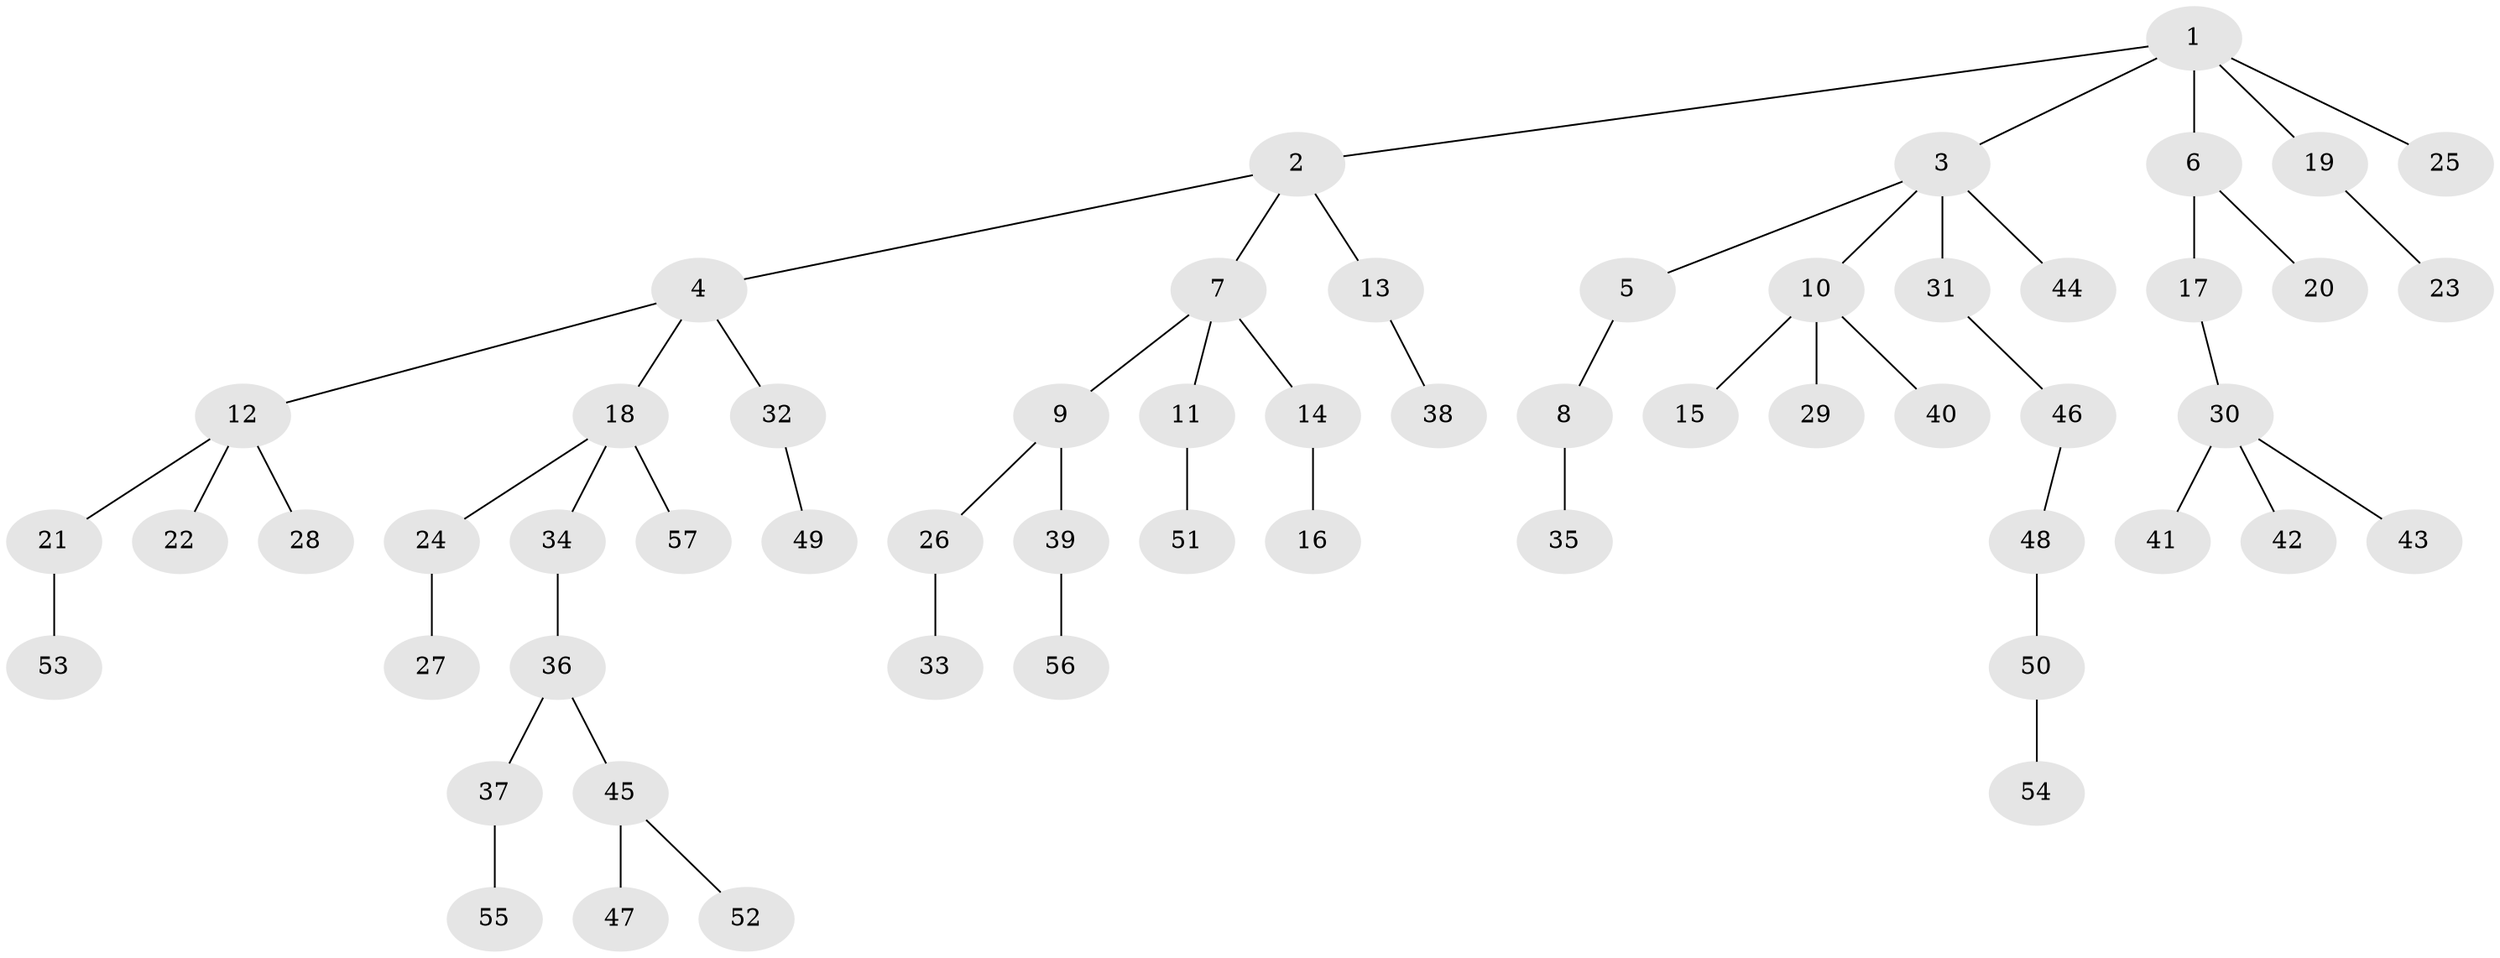 // Generated by graph-tools (version 1.1) at 2025/52/03/09/25 04:52:58]
// undirected, 57 vertices, 56 edges
graph export_dot {
graph [start="1"]
  node [color=gray90,style=filled];
  1;
  2;
  3;
  4;
  5;
  6;
  7;
  8;
  9;
  10;
  11;
  12;
  13;
  14;
  15;
  16;
  17;
  18;
  19;
  20;
  21;
  22;
  23;
  24;
  25;
  26;
  27;
  28;
  29;
  30;
  31;
  32;
  33;
  34;
  35;
  36;
  37;
  38;
  39;
  40;
  41;
  42;
  43;
  44;
  45;
  46;
  47;
  48;
  49;
  50;
  51;
  52;
  53;
  54;
  55;
  56;
  57;
  1 -- 2;
  1 -- 3;
  1 -- 6;
  1 -- 19;
  1 -- 25;
  2 -- 4;
  2 -- 7;
  2 -- 13;
  3 -- 5;
  3 -- 10;
  3 -- 31;
  3 -- 44;
  4 -- 12;
  4 -- 18;
  4 -- 32;
  5 -- 8;
  6 -- 17;
  6 -- 20;
  7 -- 9;
  7 -- 11;
  7 -- 14;
  8 -- 35;
  9 -- 26;
  9 -- 39;
  10 -- 15;
  10 -- 29;
  10 -- 40;
  11 -- 51;
  12 -- 21;
  12 -- 22;
  12 -- 28;
  13 -- 38;
  14 -- 16;
  17 -- 30;
  18 -- 24;
  18 -- 34;
  18 -- 57;
  19 -- 23;
  21 -- 53;
  24 -- 27;
  26 -- 33;
  30 -- 41;
  30 -- 42;
  30 -- 43;
  31 -- 46;
  32 -- 49;
  34 -- 36;
  36 -- 37;
  36 -- 45;
  37 -- 55;
  39 -- 56;
  45 -- 47;
  45 -- 52;
  46 -- 48;
  48 -- 50;
  50 -- 54;
}
